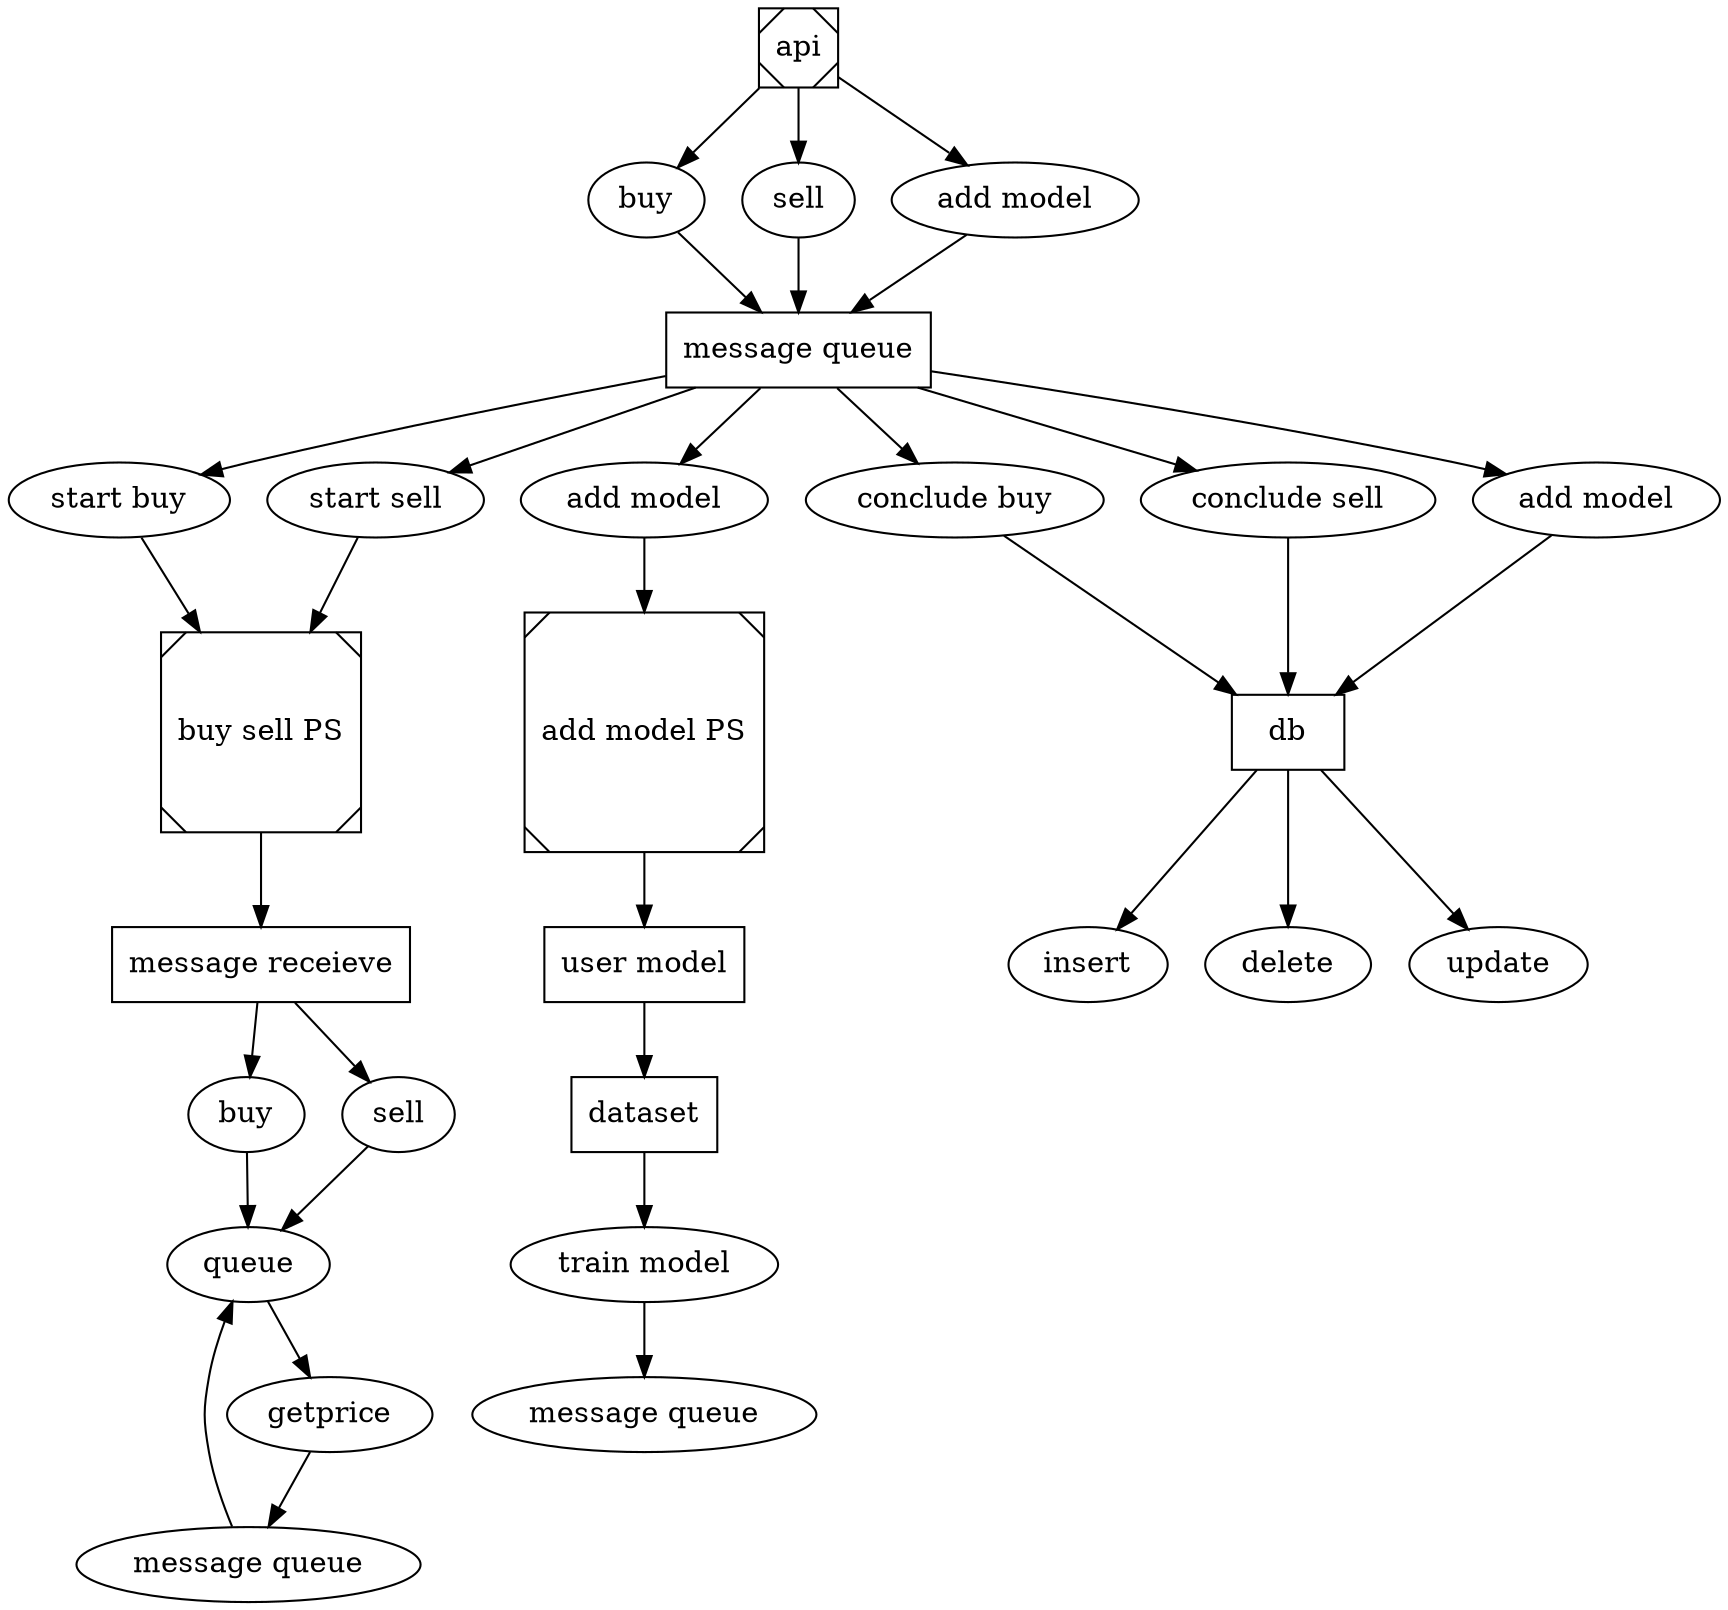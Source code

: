 digraph D {
    splines="TRUE";
    
    subgraph backtester {
        db [shape="squre"]
        api [shape="Msquare"]
        req_buy [label="buy"]
        req_sell [label="sell"]
        req_add_model [label="add model"]
        mq_buy [label="start buy"]
        mq_sell [label="start sell"]
        mq_add_model [label="add model"]
        msgq [label="message queue", shape="rect"]
        api->{req_buy, req_sell, req_add_model} -> msgq

        subgraph mq_recv {
            mq_ccbuy [label="conclude buy"]
            mq_ccsell [label="conclude sell"]
            mq_addmdl [label="add model"]
            msgq->{mq_add_model}->admdlp
            msgq->{mq_buy, mq_sell}->bsp
            msgq->{mq_ccbuy, mq_ccsell, mq_addmdl}->db->{insert, delete, update}
        }
    }

    subgraph buysell_queue {
        bsp [label="buy sell PS", shape=Msquare]
        bsp_mq [label="message receieve", shape=rect]
        msgq2 [label="message queue"]
        bsp->bsp_mq
        bsp_mq->{buy, sell}->queue->getprice->msgq2->queue
    }

    subgraph addmodel {
        admdlp [label="add model PS", shape=Msquare]
        mdlfactor [label="user model", shape=rect]
        dataset [label="dataset", shape=rect]
        train [label="train model"]
        admdlp->mdlfactor->dataset->train->"message queue"
    }
}
